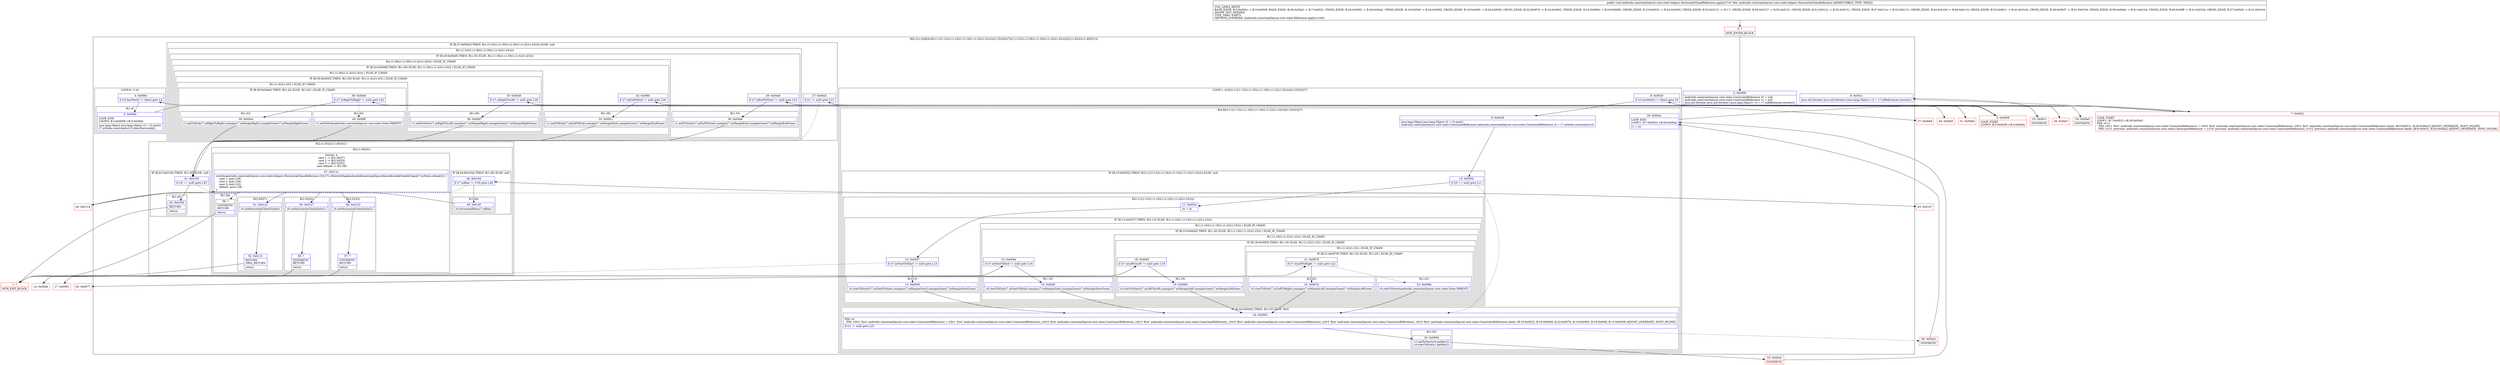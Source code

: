 digraph "CFG forandroidx.constraintlayout.core.state.helpers.HorizontalChainReference.apply()V" {
subgraph cluster_Region_1993654438 {
label = "R(6:1|(1:4)|6|(4:9|(2:11|(1:13)(1:(1:16)(1:(1:19)(1:(1:22)(1:23)))))|(1:25)(0)|27)|(1:(1:33)(1:(1:36)(1:(1:39)(1:(1:42)(1:43)))))|(2:(1:45)|(2:(1:49)|51)))";
node [shape=record,color=blue];
Node_2 [shape=record,label="{2\:\ 0x0000|androidx.constraintlayout.core.state.ConstraintReference r0 = null\landroidx.constraintlayout.core.state.ConstraintReference r1 = null\ljava.util.Iterator java.util.Iterator\<java.lang.Object\> r2 = r7.mReferences.iterator()\l}"];
subgraph cluster_LoopRegion_598825885 {
label = "LOOP:0: (1:4)";
node [shape=record,color=blue];
Node_4 [shape=record,label="{4\:\ 0x000c|if (r2.hasNext() != false) goto L4\l}"];
subgraph cluster_Region_1603642473 {
label = "R(1:4)";
node [shape=record,color=blue];
Node_5 [shape=record,label="{5\:\ 0x000e|LOOP_END\lLOOP:0: B:3:0x0008\-\>B:5:0x000e\l|java.lang.Object java.lang.Object r3 = r2.next()\lr7.mState.constraints(r3).clearHorizontal()\l}"];
}
}
Node_6 [shape=record,label="{6\:\ 0x001c|java.util.Iterator java.util.Iterator\<java.lang.Object\> r2 = r7.mReferences.iterator()\l}"];
subgraph cluster_LoopRegion_1756813167 {
label = "LOOP:1: (4:9|(2:11|(1:13)(1:(1:16)(1:(1:19)(1:(1:22)(1:23)))))|(1:25)(0)|27)";
node [shape=record,color=blue];
Node_8 [shape=record,label="{8\:\ 0x0026|if (r2.hasNext() != false) goto L9\l}"];
subgraph cluster_Region_1403591837 {
label = "R(4:9|(2:11|(1:13)(1:(1:16)(1:(1:19)(1:(1:22)(1:23)))))|(1:25)(0)|27)";
node [shape=record,color=blue];
Node_9 [shape=record,label="{9\:\ 0x0028|java.lang.Object java.lang.Object r3 = r2.next()\landroidx.constraintlayout.core.state.ConstraintReference androidx.constraintlayout.core.state.ConstraintReference r4 = r7.mState.constraints(r3)\l}"];
subgraph cluster_IfRegion_129267543 {
label = "IF [B:10:0x0032] THEN: R(2:11|(1:13)(1:(1:16)(1:(1:19)(1:(1:22)(1:23))))) ELSE: null";
node [shape=record,color=blue];
Node_10 [shape=record,label="{10\:\ 0x0032|if (r0 == null) goto L11\l}"];
subgraph cluster_Region_1076142503 {
label = "R(2:11|(1:13)(1:(1:16)(1:(1:19)(1:(1:22)(1:23)))))";
node [shape=record,color=blue];
Node_11 [shape=record,label="{11\:\ 0x0034|r0 = r4\l}"];
subgraph cluster_IfRegion_1809457815 {
label = "IF [B:12:0x0037] THEN: R(1:13) ELSE: R(1:(1:16)(1:(1:19)(1:(1:22)(1:23))))";
node [shape=record,color=blue];
Node_12 [shape=record,label="{12\:\ 0x0037|if (r7.mStartToStart != null) goto L13\l}"];
subgraph cluster_Region_135878554 {
label = "R(1:13)";
node [shape=record,color=blue];
Node_13 [shape=record,label="{13\:\ 0x0039|r0.startToStart(r7.mStartToStart).margin(r7.mMarginStart).marginGone(r7.mMarginStartGone)\l}"];
}
subgraph cluster_Region_140943733 {
label = "R(1:(1:16)(1:(1:19)(1:(1:22)(1:23)))) | ELSE_IF_CHAIN\l";
node [shape=record,color=blue];
subgraph cluster_IfRegion_1157433746 {
label = "IF [B:15:0x004d] THEN: R(1:16) ELSE: R(1:(1:19)(1:(1:22)(1:23))) | ELSE_IF_CHAIN\l";
node [shape=record,color=blue];
Node_15 [shape=record,label="{15\:\ 0x004d|if (r7.mStartToEnd != null) goto L16\l}"];
subgraph cluster_Region_1962221639 {
label = "R(1:16)";
node [shape=record,color=blue];
Node_16 [shape=record,label="{16\:\ 0x004f|r0.startToEnd(r7.mStartToEnd).margin(r7.mMarginStart).marginGone(r7.mMarginStartGone)\l}"];
}
subgraph cluster_Region_433473477 {
label = "R(1:(1:19)(1:(1:22)(1:23))) | ELSE_IF_CHAIN\l";
node [shape=record,color=blue];
subgraph cluster_IfRegion_597823730 {
label = "IF [B:18:0x0063] THEN: R(1:19) ELSE: R(1:(1:22)(1:23)) | ELSE_IF_CHAIN\l";
node [shape=record,color=blue];
Node_18 [shape=record,label="{18\:\ 0x0063|if (r7.mLeftToLeft != null) goto L19\l}"];
subgraph cluster_Region_2050499716 {
label = "R(1:19)";
node [shape=record,color=blue];
Node_19 [shape=record,label="{19\:\ 0x0065|r0.startToStart(r7.mLeftToLeft).margin(r7.mMarginLeft).marginGone(r7.mMarginLeftGone)\l}"];
}
subgraph cluster_Region_510812410 {
label = "R(1:(1:22)(1:23)) | ELSE_IF_CHAIN\l";
node [shape=record,color=blue];
subgraph cluster_IfRegion_846154559 {
label = "IF [B:21:0x0079] THEN: R(1:22) ELSE: R(1:23) | ELSE_IF_CHAIN\l";
node [shape=record,color=blue];
Node_21 [shape=record,label="{21\:\ 0x0079|if (r7.mLeftToRight != null) goto L22\l}"];
subgraph cluster_Region_1290062227 {
label = "R(1:22)";
node [shape=record,color=blue];
Node_22 [shape=record,label="{22\:\ 0x007b|r0.startToEnd(r7.mLeftToRight).margin(r7.mMarginLeft).marginGone(r7.mMarginLeftGone)\l}"];
}
subgraph cluster_Region_243528210 {
label = "R(1:23)";
node [shape=record,color=blue];
Node_23 [shape=record,label="{23\:\ 0x008d|r0.startToStart(androidx.constraintlayout.core.state.State.PARENT)\l}"];
}
}
}
}
}
}
}
}
}
}
subgraph cluster_IfRegion_1754144360 {
label = "IF [B:24:0x0092] THEN: R(1:25) ELSE: R(0)";
node [shape=record,color=blue];
Node_24 [shape=record,label="{24\:\ 0x0092|PHI: r0 \l  PHI: (r0v2 'first' androidx.constraintlayout.core.state.ConstraintReference) = (r0v1 'first' androidx.constraintlayout.core.state.ConstraintReference), (r0v3 'first' androidx.constraintlayout.core.state.ConstraintReference), (r0v3 'first' androidx.constraintlayout.core.state.ConstraintReference), (r0v3 'first' androidx.constraintlayout.core.state.ConstraintReference), (r0v3 'first' androidx.constraintlayout.core.state.ConstraintReference), (r0v3 'first' androidx.constraintlayout.core.state.ConstraintReference) binds: [B:10:0x0032, B:23:0x008d, B:22:0x007b, B:19:0x0065, B:16:0x004f, B:13:0x0039] A[DONT_GENERATE, DONT_INLINE]\l|if (r1 != null) goto L25\l}"];
subgraph cluster_Region_46987963 {
label = "R(1:25)";
node [shape=record,color=blue];
Node_25 [shape=record,label="{25\:\ 0x0094|r1.endToStart(r4.getKey())\lr4.startToEnd(r1.getKey())\l}"];
}
subgraph cluster_Region_422370008 {
label = "R(0)";
node [shape=record,color=blue];
}
}
Node_26 [shape=record,label="{26\:\ 0x00a2|LOOP_END\lLOOP:1: B:7:0x0022\-\>B:26:0x00a2\l|r1 = r4\l}"];
}
}
subgraph cluster_IfRegion_332303250 {
label = "IF [B:27:0x00a5] THEN: R(1:(1:33)(1:(1:36)(1:(1:39)(1:(1:42)(1:43))))) ELSE: null";
node [shape=record,color=blue];
Node_27 [shape=record,label="{27\:\ 0x00a5|if (r1 != null) goto L31\l}"];
subgraph cluster_Region_716864655 {
label = "R(1:(1:33)(1:(1:36)(1:(1:39)(1:(1:42)(1:43)))))";
node [shape=record,color=blue];
subgraph cluster_IfRegion_658680978 {
label = "IF [B:29:0x00a9] THEN: R(1:33) ELSE: R(1:(1:36)(1:(1:39)(1:(1:42)(1:43))))";
node [shape=record,color=blue];
Node_29 [shape=record,label="{29\:\ 0x00a9|if (r7.mEndToStart != null) goto L33\l}"];
subgraph cluster_Region_135803010 {
label = "R(1:33)";
node [shape=record,color=blue];
Node_30 [shape=record,label="{30\:\ 0x00ab|r1.endToStart(r7.mEndToStart).margin(r7.mMarginEnd).marginGone(r7.mMarginEndGone)\l}"];
}
subgraph cluster_Region_1874603510 {
label = "R(1:(1:36)(1:(1:39)(1:(1:42)(1:43)))) | ELSE_IF_CHAIN\l";
node [shape=record,color=blue];
subgraph cluster_IfRegion_272224451 {
label = "IF [B:32:0x00bf] THEN: R(1:36) ELSE: R(1:(1:39)(1:(1:42)(1:43))) | ELSE_IF_CHAIN\l";
node [shape=record,color=blue];
Node_32 [shape=record,label="{32\:\ 0x00bf|if (r7.mEndToEnd != null) goto L36\l}"];
subgraph cluster_Region_285016759 {
label = "R(1:36)";
node [shape=record,color=blue];
Node_33 [shape=record,label="{33\:\ 0x00c1|r1.endToEnd(r7.mEndToEnd).margin(r7.mMarginEnd).marginGone(r7.mMarginEndGone)\l}"];
}
subgraph cluster_Region_1763612751 {
label = "R(1:(1:39)(1:(1:42)(1:43))) | ELSE_IF_CHAIN\l";
node [shape=record,color=blue];
subgraph cluster_IfRegion_1527422914 {
label = "IF [B:35:0x00d5] THEN: R(1:39) ELSE: R(1:(1:42)(1:43)) | ELSE_IF_CHAIN\l";
node [shape=record,color=blue];
Node_35 [shape=record,label="{35\:\ 0x00d5|if (r7.mRightToLeft != null) goto L39\l}"];
subgraph cluster_Region_1971403569 {
label = "R(1:39)";
node [shape=record,color=blue];
Node_36 [shape=record,label="{36\:\ 0x00d7|r1.endToStart(r7.mRightToLeft).margin(r7.mMarginRight).marginGone(r7.mMarginRightGone)\l}"];
}
subgraph cluster_Region_1440205512 {
label = "R(1:(1:42)(1:43)) | ELSE_IF_CHAIN\l";
node [shape=record,color=blue];
subgraph cluster_IfRegion_188131193 {
label = "IF [B:38:0x00eb] THEN: R(1:42) ELSE: R(1:43) | ELSE_IF_CHAIN\l";
node [shape=record,color=blue];
Node_38 [shape=record,label="{38\:\ 0x00eb|if (r7.mRightToRight != null) goto L42\l}"];
subgraph cluster_Region_309640200 {
label = "R(1:42)";
node [shape=record,color=blue];
Node_39 [shape=record,label="{39\:\ 0x00ed|r1.endToEnd(r7.mRightToRight).margin(r7.mMarginRight).marginGone(r7.mMarginRightGone)\l}"];
}
subgraph cluster_Region_1537278692 {
label = "R(1:43)";
node [shape=record,color=blue];
Node_40 [shape=record,label="{40\:\ 0x00ff|r1.endToEnd(androidx.constraintlayout.core.state.State.PARENT)\l}"];
}
}
}
}
}
}
}
}
}
}
subgraph cluster_Region_385321648 {
label = "R(2:(1:45)|(2:(1:49)|51))";
node [shape=record,color=blue];
subgraph cluster_IfRegion_1089252688 {
label = "IF [B:41:0x0104] THEN: R(1:45) ELSE: null";
node [shape=record,color=blue];
Node_41 [shape=record,label="{41\:\ 0x0104|if (r0 == null) goto L45\l}"];
subgraph cluster_Region_428663587 {
label = "R(1:45)";
node [shape=record,color=blue];
Node_42 [shape=record,label="{42\:\ 0x0106|RETURN\l|return\l}"];
}
}
subgraph cluster_Region_1919347536 {
label = "R(2:(1:49)|51)";
node [shape=record,color=blue];
subgraph cluster_IfRegion_1280673546 {
label = "IF [B:44:0x010d] THEN: R(1:49) ELSE: null";
node [shape=record,color=blue];
Node_44 [shape=record,label="{44\:\ 0x010d|if (r7.mBias != 0.5f) goto L49\l}"];
subgraph cluster_Region_284005403 {
label = "R(1:49)";
node [shape=record,color=blue];
Node_45 [shape=record,label="{45\:\ 0x010f|r0.horizontalBias(r7.mBias)\l}"];
}
}
subgraph cluster_SwitchRegion_1725769274 {
label = "Switch: 4
 case 1 -> R(2:56|57)
 case 2 -> R(2:54|55)
 case 3 -> R(2:52|53)
 case default -> R(1:58)";
node [shape=record,color=blue];
Node_47 [shape=record,label="{47\:\ 0x011e|switch(androidx.constraintlayout.core.state.helpers.HorizontalChainReference.C01371.$SwitchMap$androidx$constraintlayout$core$state$State$Chain[r7.mStyle.ordinal()]) \{\l    case 1: goto L56;\l    case 2: goto L54;\l    case 3: goto L52;\l    default: goto L58;\l\}\l}"];
subgraph cluster_Region_1973495352 {
label = "R(2:56|57)";
node [shape=record,color=blue];
Node_51 [shape=record,label="{51\:\ 0x012c|r0.setHorizontalChainStyle(0)\l}"];
Node_52 [shape=record,label="{52\:\ 0x0131|RETURN\lORIG_RETURN\l|return\l}"];
}
subgraph cluster_Region_1359735060 {
label = "R(2:54|55)";
node [shape=record,color=blue];
Node_50 [shape=record,label="{50\:\ 0x0127|r0.setHorizontalChainStyle(1)\l}"];
Node_58 [shape=record,label="{58\:\ ?|SYNTHETIC\lRETURN\l|return\l}"];
}
subgraph cluster_Region_1948801096 {
label = "R(2:52|53)";
node [shape=record,color=blue];
Node_49 [shape=record,label="{49\:\ 0x0122|r0.setHorizontalChainStyle(2)\l}"];
Node_57 [shape=record,label="{57\:\ ?|SYNTHETIC\lRETURN\l|return\l}"];
}
subgraph cluster_Region_406209593 {
label = "R(1:58)";
node [shape=record,color=blue];
Node_59 [shape=record,label="{59\:\ ?|SYNTHETIC\lRETURN\l|return\l}"];
}
}
}
}
}
Node_0 [shape=record,color=red,label="{0\:\ ?|MTH_ENTER_BLOCK\l}"];
Node_3 [shape=record,color=red,label="{3\:\ 0x0008|LOOP_START\lLOOP:0: B:3:0x0008\-\>B:5:0x000e\l}"];
Node_53 [shape=record,color=red,label="{53\:\ 0x001c|SYNTHETIC\l}"];
Node_7 [shape=record,color=red,label="{7\:\ 0x0022|LOOP_START\lLOOP:1: B:7:0x0022\-\>B:26:0x00a2\lPHI: r0 r1 \l  PHI: (r0v1 'first' androidx.constraintlayout.core.state.ConstraintReference) = (r0v0 'first' androidx.constraintlayout.core.state.ConstraintReference), (r0v2 'first' androidx.constraintlayout.core.state.ConstraintReference) binds: [B:6:0x001c, B:26:0x00a2] A[DONT_GENERATE, DONT_INLINE]\l  PHI: (r1v1 'previous' androidx.constraintlayout.core.state.ConstraintReference) = (r1v0 'previous' androidx.constraintlayout.core.state.ConstraintReference), (r1v2 'previous' androidx.constraintlayout.core.state.ConstraintReference) binds: [B:6:0x001c, B:26:0x00a2] A[DONT_GENERATE, DONT_INLINE]\l}"];
Node_14 [shape=record,color=red,label="{14\:\ 0x004b}"];
Node_17 [shape=record,color=red,label="{17\:\ 0x0061}"];
Node_20 [shape=record,color=red,label="{20\:\ 0x0077}"];
Node_55 [shape=record,color=red,label="{55\:\ 0x00a2|SYNTHETIC\l}"];
Node_56 [shape=record,color=red,label="{56\:\ 0x00a2|SYNTHETIC\l}"];
Node_54 [shape=record,color=red,label="{54\:\ 0x00a5|SYNTHETIC\l}"];
Node_28 [shape=record,color=red,label="{28\:\ 0x00a7}"];
Node_31 [shape=record,color=red,label="{31\:\ 0x00bd}"];
Node_34 [shape=record,color=red,label="{34\:\ 0x00d3}"];
Node_37 [shape=record,color=red,label="{37\:\ 0x00e9}"];
Node_1 [shape=record,color=red,label="{1\:\ ?|MTH_EXIT_BLOCK\l}"];
Node_43 [shape=record,color=red,label="{43\:\ 0x0107}"];
Node_46 [shape=record,color=red,label="{46\:\ 0x0114}"];
MethodNode[shape=record,label="{public void androidx.constraintlayout.core.state.helpers.HorizontalChainReference.apply((r7v0 'this' androidx.constraintlayout.core.state.helpers.HorizontalChainReference A[IMMUTABLE_TYPE, THIS]))  | USE_LINES_HINTS\lBACK_EDGE: B:5:0x000e \-\> B:3:0x0008, BACK_EDGE: B:26:0x00a2 \-\> B:7:0x0022, CROSS_EDGE: B:24:0x0092 \-\> B:26:0x00a2, CROSS_EDGE: B:16:0x004f \-\> B:24:0x0092, CROSS_EDGE: B:19:0x0065 \-\> B:24:0x0092, CROSS_EDGE: B:22:0x007b \-\> B:24:0x0092, CROSS_EDGE: B:23:0x008d \-\> B:24:0x0092, CROSS_EDGE: B:10:0x0032 \-\> B:24:0x0092, CROSS_EDGE: B:52:0x0131 \-\> B:1:?, CROSS_EDGE: B:50:0x0127 \-\> B:52:0x0131, CROSS_EDGE: B:51:0x012c \-\> B:52:0x0131, CROSS_EDGE: B:47:0x011e \-\> B:52:0x0131, CROSS_EDGE: B:44:0x010d \-\> B:46:0x0114, CROSS_EDGE: B:33:0x00c1 \-\> B:41:0x0104, CROSS_EDGE: B:36:0x00d7 \-\> B:41:0x0104, CROSS_EDGE: B:39:0x00ed \-\> B:41:0x0104, CROSS_EDGE: B:40:0x00ff \-\> B:41:0x0104, CROSS_EDGE: B:27:0x00a5 \-\> B:41:0x0104\lINLINE_NOT_NEEDED\lTYPE_VARS: EMPTY\lMETHOD_OVERRIDE: [androidx.constraintlayout.core.state.Reference.apply():void]\l}"];
MethodNode -> Node_0;Node_2 -> Node_3;
Node_4 -> Node_5;
Node_4 -> Node_53[style=dashed];
Node_5 -> Node_3;
Node_6 -> Node_7;
Node_8 -> Node_9;
Node_8 -> Node_54[style=dashed];
Node_9 -> Node_10;
Node_10 -> Node_11;
Node_10 -> Node_24[style=dashed];
Node_11 -> Node_12;
Node_12 -> Node_13;
Node_12 -> Node_14[style=dashed];
Node_13 -> Node_24;
Node_15 -> Node_16;
Node_15 -> Node_17[style=dashed];
Node_16 -> Node_24;
Node_18 -> Node_19;
Node_18 -> Node_20[style=dashed];
Node_19 -> Node_24;
Node_21 -> Node_22;
Node_21 -> Node_23[style=dashed];
Node_22 -> Node_24;
Node_23 -> Node_24;
Node_24 -> Node_25;
Node_24 -> Node_56[style=dashed];
Node_25 -> Node_55;
Node_26 -> Node_7;
Node_27 -> Node_28;
Node_27 -> Node_41[style=dashed];
Node_29 -> Node_30;
Node_29 -> Node_31[style=dashed];
Node_30 -> Node_41;
Node_32 -> Node_33;
Node_32 -> Node_34[style=dashed];
Node_33 -> Node_41;
Node_35 -> Node_36;
Node_35 -> Node_37[style=dashed];
Node_36 -> Node_41;
Node_38 -> Node_39;
Node_38 -> Node_40[style=dashed];
Node_39 -> Node_41;
Node_40 -> Node_41;
Node_41 -> Node_42;
Node_41 -> Node_43[style=dashed];
Node_42 -> Node_1;
Node_44 -> Node_45;
Node_44 -> Node_46[style=dashed];
Node_45 -> Node_46;
Node_47 -> Node_49;
Node_47 -> Node_50;
Node_47 -> Node_51;
Node_47 -> Node_59;
Node_51 -> Node_52;
Node_52 -> Node_1;
Node_50 -> Node_58;
Node_58 -> Node_1;
Node_49 -> Node_57;
Node_57 -> Node_1;
Node_59 -> Node_1;
Node_0 -> Node_2;
Node_3 -> Node_4;
Node_53 -> Node_6;
Node_7 -> Node_8;
Node_14 -> Node_15;
Node_17 -> Node_18;
Node_20 -> Node_21;
Node_55 -> Node_26;
Node_56 -> Node_26;
Node_54 -> Node_27;
Node_28 -> Node_29;
Node_31 -> Node_32;
Node_34 -> Node_35;
Node_37 -> Node_38;
Node_43 -> Node_44;
Node_46 -> Node_47;
}

